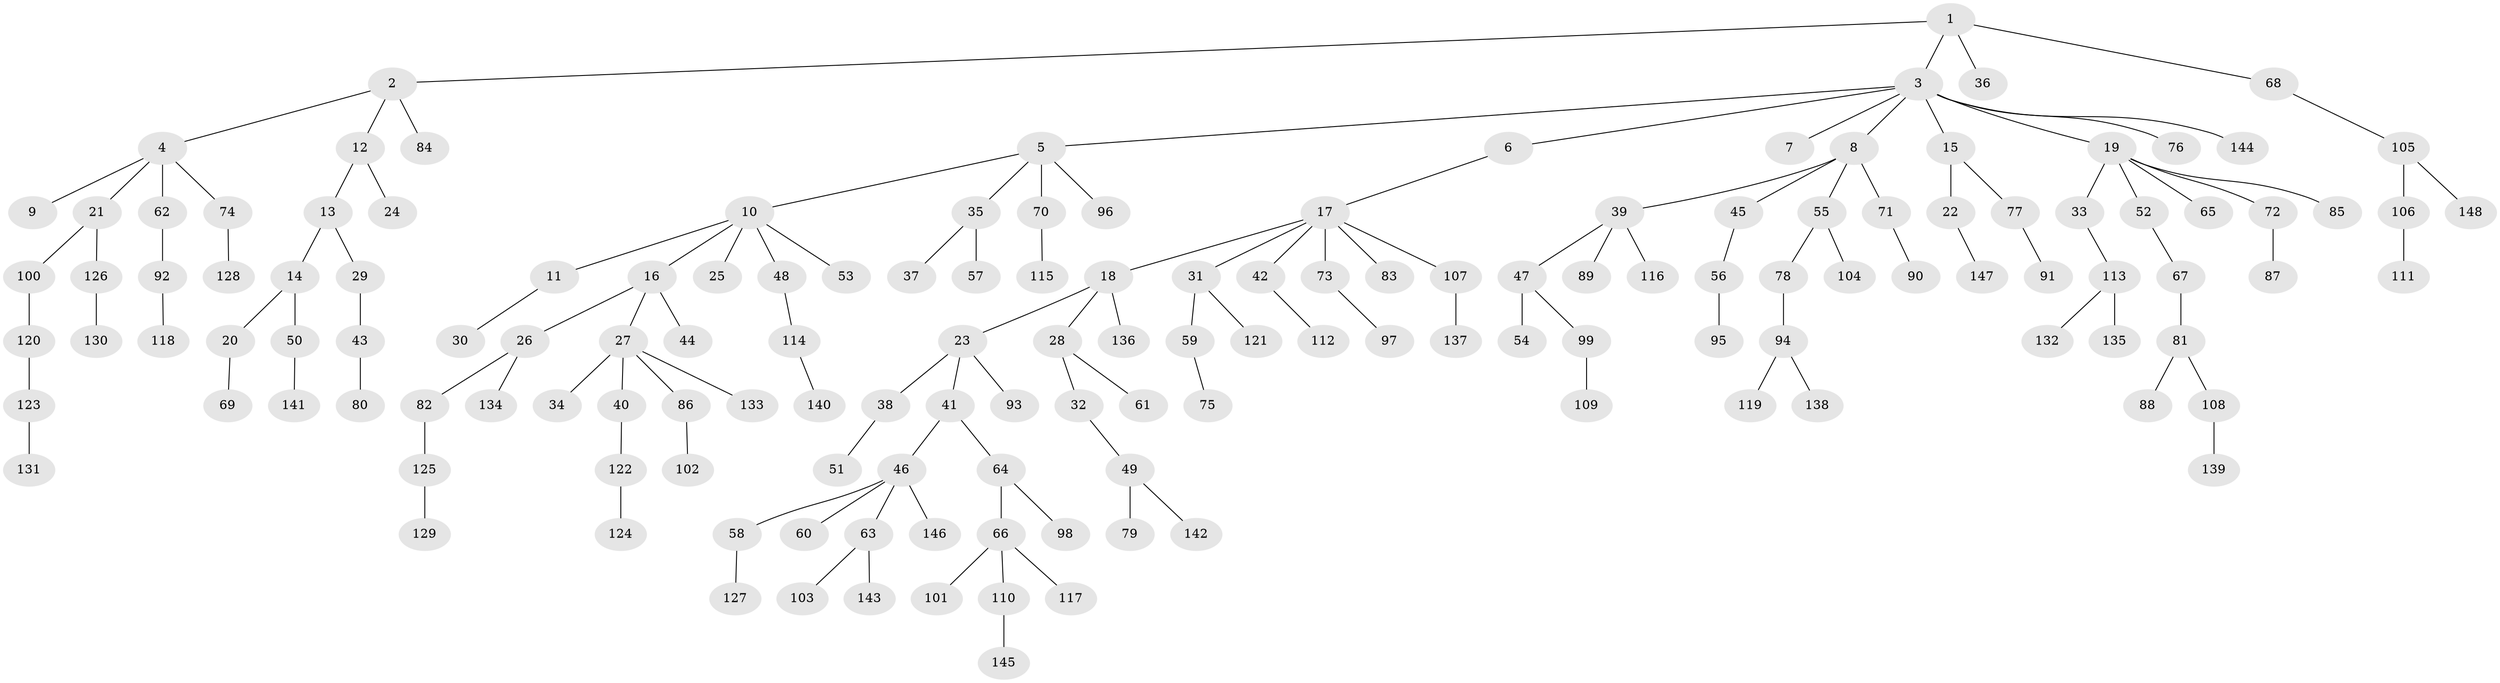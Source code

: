 // coarse degree distribution, {6: 0.04854368932038835, 12: 0.009708737864077669, 4: 0.019417475728155338, 2: 0.2621359223300971, 1: 0.5339805825242718, 3: 0.11650485436893204, 9: 0.009708737864077669}
// Generated by graph-tools (version 1.1) at 2025/24/03/03/25 07:24:09]
// undirected, 148 vertices, 147 edges
graph export_dot {
graph [start="1"]
  node [color=gray90,style=filled];
  1;
  2;
  3;
  4;
  5;
  6;
  7;
  8;
  9;
  10;
  11;
  12;
  13;
  14;
  15;
  16;
  17;
  18;
  19;
  20;
  21;
  22;
  23;
  24;
  25;
  26;
  27;
  28;
  29;
  30;
  31;
  32;
  33;
  34;
  35;
  36;
  37;
  38;
  39;
  40;
  41;
  42;
  43;
  44;
  45;
  46;
  47;
  48;
  49;
  50;
  51;
  52;
  53;
  54;
  55;
  56;
  57;
  58;
  59;
  60;
  61;
  62;
  63;
  64;
  65;
  66;
  67;
  68;
  69;
  70;
  71;
  72;
  73;
  74;
  75;
  76;
  77;
  78;
  79;
  80;
  81;
  82;
  83;
  84;
  85;
  86;
  87;
  88;
  89;
  90;
  91;
  92;
  93;
  94;
  95;
  96;
  97;
  98;
  99;
  100;
  101;
  102;
  103;
  104;
  105;
  106;
  107;
  108;
  109;
  110;
  111;
  112;
  113;
  114;
  115;
  116;
  117;
  118;
  119;
  120;
  121;
  122;
  123;
  124;
  125;
  126;
  127;
  128;
  129;
  130;
  131;
  132;
  133;
  134;
  135;
  136;
  137;
  138;
  139;
  140;
  141;
  142;
  143;
  144;
  145;
  146;
  147;
  148;
  1 -- 2;
  1 -- 3;
  1 -- 36;
  1 -- 68;
  2 -- 4;
  2 -- 12;
  2 -- 84;
  3 -- 5;
  3 -- 6;
  3 -- 7;
  3 -- 8;
  3 -- 15;
  3 -- 19;
  3 -- 76;
  3 -- 144;
  4 -- 9;
  4 -- 21;
  4 -- 62;
  4 -- 74;
  5 -- 10;
  5 -- 35;
  5 -- 70;
  5 -- 96;
  6 -- 17;
  8 -- 39;
  8 -- 45;
  8 -- 55;
  8 -- 71;
  10 -- 11;
  10 -- 16;
  10 -- 25;
  10 -- 48;
  10 -- 53;
  11 -- 30;
  12 -- 13;
  12 -- 24;
  13 -- 14;
  13 -- 29;
  14 -- 20;
  14 -- 50;
  15 -- 22;
  15 -- 77;
  16 -- 26;
  16 -- 27;
  16 -- 44;
  17 -- 18;
  17 -- 31;
  17 -- 42;
  17 -- 73;
  17 -- 83;
  17 -- 107;
  18 -- 23;
  18 -- 28;
  18 -- 136;
  19 -- 33;
  19 -- 52;
  19 -- 65;
  19 -- 72;
  19 -- 85;
  20 -- 69;
  21 -- 100;
  21 -- 126;
  22 -- 147;
  23 -- 38;
  23 -- 41;
  23 -- 93;
  26 -- 82;
  26 -- 134;
  27 -- 34;
  27 -- 40;
  27 -- 86;
  27 -- 133;
  28 -- 32;
  28 -- 61;
  29 -- 43;
  31 -- 59;
  31 -- 121;
  32 -- 49;
  33 -- 113;
  35 -- 37;
  35 -- 57;
  38 -- 51;
  39 -- 47;
  39 -- 89;
  39 -- 116;
  40 -- 122;
  41 -- 46;
  41 -- 64;
  42 -- 112;
  43 -- 80;
  45 -- 56;
  46 -- 58;
  46 -- 60;
  46 -- 63;
  46 -- 146;
  47 -- 54;
  47 -- 99;
  48 -- 114;
  49 -- 79;
  49 -- 142;
  50 -- 141;
  52 -- 67;
  55 -- 78;
  55 -- 104;
  56 -- 95;
  58 -- 127;
  59 -- 75;
  62 -- 92;
  63 -- 103;
  63 -- 143;
  64 -- 66;
  64 -- 98;
  66 -- 101;
  66 -- 110;
  66 -- 117;
  67 -- 81;
  68 -- 105;
  70 -- 115;
  71 -- 90;
  72 -- 87;
  73 -- 97;
  74 -- 128;
  77 -- 91;
  78 -- 94;
  81 -- 88;
  81 -- 108;
  82 -- 125;
  86 -- 102;
  92 -- 118;
  94 -- 119;
  94 -- 138;
  99 -- 109;
  100 -- 120;
  105 -- 106;
  105 -- 148;
  106 -- 111;
  107 -- 137;
  108 -- 139;
  110 -- 145;
  113 -- 132;
  113 -- 135;
  114 -- 140;
  120 -- 123;
  122 -- 124;
  123 -- 131;
  125 -- 129;
  126 -- 130;
}
